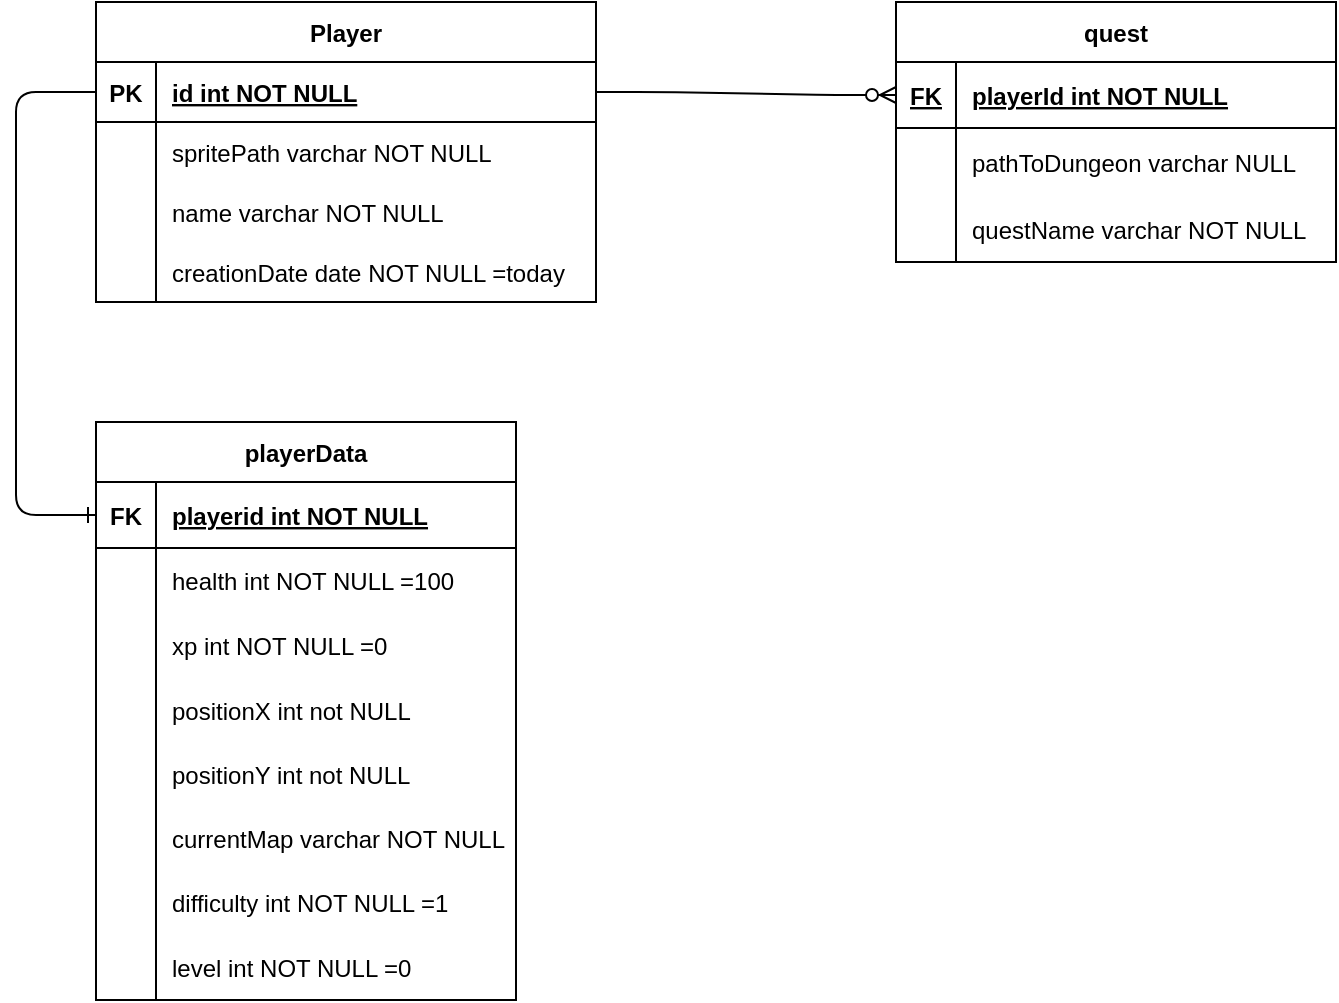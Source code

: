 <mxfile version="16.1.2" type="device" pages="2"><diagram id="R2lEEEUBdFMjLlhIrx00" name="Diagramme de classe"><mxGraphModel dx="1422" dy="865" grid="1" gridSize="10" guides="1" tooltips="1" connect="1" arrows="1" fold="1" page="1" pageScale="1" pageWidth="850" pageHeight="1100" math="0" shadow="0" extFonts="Permanent Marker^https://fonts.googleapis.com/css?family=Permanent+Marker"><root><mxCell id="0"/><mxCell id="1" parent="0"/><mxCell id="C-vyLk0tnHw3VtMMgP7b-23" value="Player" style="shape=table;startSize=30;container=1;collapsible=1;childLayout=tableLayout;fixedRows=1;rowLines=0;fontStyle=1;align=center;resizeLast=1;" parent="1" vertex="1"><mxGeometry x="120" y="130" width="250" height="150" as="geometry"/></mxCell><mxCell id="C-vyLk0tnHw3VtMMgP7b-24" value="" style="shape=partialRectangle;collapsible=0;dropTarget=0;pointerEvents=0;fillColor=none;points=[[0,0.5],[1,0.5]];portConstraint=eastwest;top=0;left=0;right=0;bottom=1;" parent="C-vyLk0tnHw3VtMMgP7b-23" vertex="1"><mxGeometry y="30" width="250" height="30" as="geometry"/></mxCell><mxCell id="C-vyLk0tnHw3VtMMgP7b-25" value="PK" style="shape=partialRectangle;overflow=hidden;connectable=0;fillColor=none;top=0;left=0;bottom=0;right=0;fontStyle=1;" parent="C-vyLk0tnHw3VtMMgP7b-24" vertex="1"><mxGeometry width="30" height="30" as="geometry"><mxRectangle width="30" height="30" as="alternateBounds"/></mxGeometry></mxCell><mxCell id="C-vyLk0tnHw3VtMMgP7b-26" value="id int NOT NULL " style="shape=partialRectangle;overflow=hidden;connectable=0;fillColor=none;top=0;left=0;bottom=0;right=0;align=left;spacingLeft=6;fontStyle=5;" parent="C-vyLk0tnHw3VtMMgP7b-24" vertex="1"><mxGeometry x="30" width="220" height="30" as="geometry"><mxRectangle width="220" height="30" as="alternateBounds"/></mxGeometry></mxCell><mxCell id="C-vyLk0tnHw3VtMMgP7b-27" value="" style="shape=partialRectangle;collapsible=0;dropTarget=0;pointerEvents=0;fillColor=none;points=[[0,0.5],[1,0.5]];portConstraint=eastwest;top=0;left=0;right=0;bottom=0;" parent="C-vyLk0tnHw3VtMMgP7b-23" vertex="1"><mxGeometry y="60" width="250" height="30" as="geometry"/></mxCell><mxCell id="C-vyLk0tnHw3VtMMgP7b-28" value="" style="shape=partialRectangle;overflow=hidden;connectable=0;fillColor=none;top=0;left=0;bottom=0;right=0;" parent="C-vyLk0tnHw3VtMMgP7b-27" vertex="1"><mxGeometry width="30" height="30" as="geometry"><mxRectangle width="30" height="30" as="alternateBounds"/></mxGeometry></mxCell><mxCell id="C-vyLk0tnHw3VtMMgP7b-29" value="spritePath varchar NOT NULL" style="shape=partialRectangle;overflow=hidden;connectable=0;fillColor=none;top=0;left=0;bottom=0;right=0;align=left;spacingLeft=6;" parent="C-vyLk0tnHw3VtMMgP7b-27" vertex="1"><mxGeometry x="30" width="220" height="30" as="geometry"><mxRectangle width="220" height="30" as="alternateBounds"/></mxGeometry></mxCell><mxCell id="imDfjd-469PvJwCrRxIb-1" value="" style="shape=partialRectangle;collapsible=0;dropTarget=0;pointerEvents=0;fillColor=none;points=[[0,0.5],[1,0.5]];portConstraint=eastwest;top=0;left=0;right=0;bottom=0;" parent="C-vyLk0tnHw3VtMMgP7b-23" vertex="1"><mxGeometry y="90" width="250" height="30" as="geometry"/></mxCell><mxCell id="imDfjd-469PvJwCrRxIb-2" value="" style="shape=partialRectangle;overflow=hidden;connectable=0;fillColor=none;top=0;left=0;bottom=0;right=0;" parent="imDfjd-469PvJwCrRxIb-1" vertex="1"><mxGeometry width="30" height="30" as="geometry"><mxRectangle width="30" height="30" as="alternateBounds"/></mxGeometry></mxCell><mxCell id="imDfjd-469PvJwCrRxIb-3" value="name varchar NOT NULL" style="shape=partialRectangle;overflow=hidden;connectable=0;fillColor=none;top=0;left=0;bottom=0;right=0;align=left;spacingLeft=6;" parent="imDfjd-469PvJwCrRxIb-1" vertex="1"><mxGeometry x="30" width="220" height="30" as="geometry"><mxRectangle width="220" height="30" as="alternateBounds"/></mxGeometry></mxCell><mxCell id="imDfjd-469PvJwCrRxIb-4" value="" style="shape=partialRectangle;collapsible=0;dropTarget=0;pointerEvents=0;fillColor=none;points=[[0,0.5],[1,0.5]];portConstraint=eastwest;top=0;left=0;right=0;bottom=0;" parent="C-vyLk0tnHw3VtMMgP7b-23" vertex="1"><mxGeometry y="120" width="250" height="30" as="geometry"/></mxCell><mxCell id="imDfjd-469PvJwCrRxIb-5" value="" style="shape=partialRectangle;overflow=hidden;connectable=0;fillColor=none;top=0;left=0;bottom=0;right=0;" parent="imDfjd-469PvJwCrRxIb-4" vertex="1"><mxGeometry width="30" height="30" as="geometry"><mxRectangle width="30" height="30" as="alternateBounds"/></mxGeometry></mxCell><mxCell id="imDfjd-469PvJwCrRxIb-6" value="creationDate date NOT NULL =today" style="shape=partialRectangle;overflow=hidden;connectable=0;fillColor=none;top=0;left=0;bottom=0;right=0;align=left;spacingLeft=6;" parent="imDfjd-469PvJwCrRxIb-4" vertex="1"><mxGeometry x="30" width="220" height="30" as="geometry"><mxRectangle width="220" height="30" as="alternateBounds"/></mxGeometry></mxCell><mxCell id="imDfjd-469PvJwCrRxIb-8" value="quest" style="shape=table;startSize=30;container=1;collapsible=1;childLayout=tableLayout;fixedRows=0;rowLines=0;fontStyle=1;align=center;resizeLast=1;rounded=0;sketch=0;" parent="1" vertex="1"><mxGeometry x="520" y="130" width="220" height="130" as="geometry"/></mxCell><mxCell id="imDfjd-469PvJwCrRxIb-12" value="" style="shape=partialRectangle;collapsible=0;dropTarget=0;pointerEvents=0;fillColor=none;top=0;left=0;bottom=0;right=0;points=[[0,0.5],[1,0.5]];portConstraint=eastwest;rounded=0;sketch=0;" parent="imDfjd-469PvJwCrRxIb-8" vertex="1"><mxGeometry y="30" width="220" height="33" as="geometry"/></mxCell><mxCell id="imDfjd-469PvJwCrRxIb-13" value="FK" style="shape=partialRectangle;connectable=0;fillColor=none;top=0;left=0;bottom=1;right=0;editable=1;overflow=hidden;rounded=0;sketch=0;fontStyle=5" parent="imDfjd-469PvJwCrRxIb-12" vertex="1"><mxGeometry width="30" height="33" as="geometry"><mxRectangle width="30" height="33" as="alternateBounds"/></mxGeometry></mxCell><mxCell id="imDfjd-469PvJwCrRxIb-14" value="playerId int NOT NULL" style="shape=partialRectangle;connectable=0;fillColor=none;top=0;left=0;bottom=1;right=0;align=left;spacingLeft=6;overflow=hidden;rounded=0;sketch=0;strokeColor=default;fontStyle=5" parent="imDfjd-469PvJwCrRxIb-12" vertex="1"><mxGeometry x="30" width="190" height="33" as="geometry"><mxRectangle width="190" height="33" as="alternateBounds"/></mxGeometry></mxCell><mxCell id="imDfjd-469PvJwCrRxIb-15" value="" style="shape=partialRectangle;collapsible=0;dropTarget=0;pointerEvents=0;fillColor=none;top=0;left=0;bottom=0;right=0;points=[[0,0.5],[1,0.5]];portConstraint=eastwest;rounded=0;sketch=0;" parent="imDfjd-469PvJwCrRxIb-8" vertex="1"><mxGeometry y="63" width="220" height="34" as="geometry"/></mxCell><mxCell id="imDfjd-469PvJwCrRxIb-16" value="" style="shape=partialRectangle;connectable=0;fillColor=none;top=0;left=0;bottom=0;right=0;editable=1;overflow=hidden;rounded=0;sketch=0;" parent="imDfjd-469PvJwCrRxIb-15" vertex="1"><mxGeometry width="30" height="34" as="geometry"><mxRectangle width="30" height="34" as="alternateBounds"/></mxGeometry></mxCell><mxCell id="imDfjd-469PvJwCrRxIb-17" value="pathToDungeon varchar NULL" style="shape=partialRectangle;connectable=0;fillColor=none;top=0;left=0;bottom=0;right=0;align=left;spacingLeft=6;overflow=hidden;rounded=0;sketch=0;" parent="imDfjd-469PvJwCrRxIb-15" vertex="1"><mxGeometry x="30" width="190" height="34" as="geometry"><mxRectangle width="190" height="34" as="alternateBounds"/></mxGeometry></mxCell><mxCell id="imDfjd-469PvJwCrRxIb-18" value="" style="shape=partialRectangle;collapsible=0;dropTarget=0;pointerEvents=0;fillColor=none;top=0;left=0;bottom=0;right=0;points=[[0,0.5],[1,0.5]];portConstraint=eastwest;rounded=0;sketch=0;" parent="imDfjd-469PvJwCrRxIb-8" vertex="1"><mxGeometry y="97" width="220" height="33" as="geometry"/></mxCell><mxCell id="imDfjd-469PvJwCrRxIb-19" value="" style="shape=partialRectangle;connectable=0;fillColor=none;top=0;left=0;bottom=0;right=0;editable=1;overflow=hidden;rounded=0;sketch=0;" parent="imDfjd-469PvJwCrRxIb-18" vertex="1"><mxGeometry width="30" height="33" as="geometry"><mxRectangle width="30" height="33" as="alternateBounds"/></mxGeometry></mxCell><mxCell id="imDfjd-469PvJwCrRxIb-20" value="questName varchar NOT NULL" style="shape=partialRectangle;connectable=0;fillColor=none;top=0;left=0;bottom=0;right=0;align=left;spacingLeft=6;overflow=hidden;rounded=0;sketch=0;" parent="imDfjd-469PvJwCrRxIb-18" vertex="1"><mxGeometry x="30" width="190" height="33" as="geometry"><mxRectangle width="190" height="33" as="alternateBounds"/></mxGeometry></mxCell><mxCell id="imDfjd-469PvJwCrRxIb-21" value="playerData" style="shape=table;startSize=30;container=1;collapsible=1;childLayout=tableLayout;fixedRows=0;rowLines=0;fontStyle=1;align=center;resizeLast=1;rounded=0;sketch=0;strokeColor=default;" parent="1" vertex="1"><mxGeometry x="120" y="340" width="210" height="289" as="geometry"><mxRectangle x="120" y="340" width="60" height="30" as="alternateBounds"/></mxGeometry></mxCell><mxCell id="imDfjd-469PvJwCrRxIb-22" value="" style="shape=partialRectangle;collapsible=0;dropTarget=0;pointerEvents=0;fillColor=none;top=0;left=0;bottom=1;right=0;points=[[0,0.5],[1,0.5]];portConstraint=eastwest;rounded=0;sketch=0;strokeColor=default;" parent="imDfjd-469PvJwCrRxIb-21" vertex="1"><mxGeometry y="30" width="210" height="33" as="geometry"/></mxCell><mxCell id="imDfjd-469PvJwCrRxIb-23" value="FK" style="shape=partialRectangle;connectable=0;fillColor=none;top=0;left=0;bottom=0;right=0;fontStyle=1;overflow=hidden;rounded=0;sketch=0;strokeColor=default;" parent="imDfjd-469PvJwCrRxIb-22" vertex="1"><mxGeometry width="30" height="33" as="geometry"><mxRectangle width="30" height="33" as="alternateBounds"/></mxGeometry></mxCell><mxCell id="imDfjd-469PvJwCrRxIb-24" value="playerid int NOT NULL" style="shape=partialRectangle;connectable=0;fillColor=none;top=0;left=0;bottom=0;right=0;align=left;spacingLeft=6;fontStyle=5;overflow=hidden;rounded=0;sketch=0;strokeColor=default;" parent="imDfjd-469PvJwCrRxIb-22" vertex="1"><mxGeometry x="30" width="180" height="33" as="geometry"><mxRectangle width="180" height="33" as="alternateBounds"/></mxGeometry></mxCell><mxCell id="imDfjd-469PvJwCrRxIb-25" value="" style="shape=partialRectangle;collapsible=0;dropTarget=0;pointerEvents=0;fillColor=none;top=0;left=0;bottom=0;right=0;points=[[0,0.5],[1,0.5]];portConstraint=eastwest;rounded=0;sketch=0;strokeColor=default;" parent="imDfjd-469PvJwCrRxIb-21" vertex="1"><mxGeometry y="63" width="210" height="32" as="geometry"/></mxCell><mxCell id="imDfjd-469PvJwCrRxIb-26" value="" style="shape=partialRectangle;connectable=0;fillColor=none;top=0;left=0;bottom=0;right=0;editable=1;overflow=hidden;rounded=0;sketch=0;strokeColor=default;" parent="imDfjd-469PvJwCrRxIb-25" vertex="1"><mxGeometry width="30" height="32" as="geometry"><mxRectangle width="30" height="32" as="alternateBounds"/></mxGeometry></mxCell><mxCell id="imDfjd-469PvJwCrRxIb-27" value="health int NOT NULL =100" style="shape=partialRectangle;connectable=0;fillColor=none;top=0;left=0;bottom=0;right=0;align=left;spacingLeft=6;overflow=hidden;rounded=0;sketch=0;strokeColor=default;" parent="imDfjd-469PvJwCrRxIb-25" vertex="1"><mxGeometry x="30" width="180" height="32" as="geometry"><mxRectangle width="180" height="32" as="alternateBounds"/></mxGeometry></mxCell><mxCell id="imDfjd-469PvJwCrRxIb-28" value="" style="shape=partialRectangle;collapsible=0;dropTarget=0;pointerEvents=0;fillColor=none;top=0;left=0;bottom=0;right=0;points=[[0,0.5],[1,0.5]];portConstraint=eastwest;rounded=0;sketch=0;strokeColor=default;" parent="imDfjd-469PvJwCrRxIb-21" vertex="1"><mxGeometry y="95" width="210" height="33" as="geometry"/></mxCell><mxCell id="imDfjd-469PvJwCrRxIb-29" value="" style="shape=partialRectangle;connectable=0;fillColor=none;top=0;left=0;bottom=0;right=0;editable=1;overflow=hidden;rounded=0;sketch=0;strokeColor=default;" parent="imDfjd-469PvJwCrRxIb-28" vertex="1"><mxGeometry width="30" height="33" as="geometry"><mxRectangle width="30" height="33" as="alternateBounds"/></mxGeometry></mxCell><mxCell id="imDfjd-469PvJwCrRxIb-30" value="xp int NOT NULL =0" style="shape=partialRectangle;connectable=0;fillColor=none;top=0;left=0;bottom=0;right=0;align=left;spacingLeft=6;overflow=hidden;rounded=0;sketch=0;strokeColor=default;" parent="imDfjd-469PvJwCrRxIb-28" vertex="1"><mxGeometry x="30" width="180" height="33" as="geometry"><mxRectangle width="180" height="33" as="alternateBounds"/></mxGeometry></mxCell><mxCell id="imDfjd-469PvJwCrRxIb-31" value="" style="shape=partialRectangle;collapsible=0;dropTarget=0;pointerEvents=0;fillColor=none;top=0;left=0;bottom=0;right=0;points=[[0,0.5],[1,0.5]];portConstraint=eastwest;rounded=0;sketch=0;strokeColor=default;" parent="imDfjd-469PvJwCrRxIb-21" vertex="1"><mxGeometry y="128" width="210" height="32" as="geometry"/></mxCell><mxCell id="imDfjd-469PvJwCrRxIb-32" value="" style="shape=partialRectangle;connectable=0;fillColor=none;top=0;left=0;bottom=0;right=0;editable=1;overflow=hidden;rounded=0;sketch=0;strokeColor=default;" parent="imDfjd-469PvJwCrRxIb-31" vertex="1"><mxGeometry width="30" height="32" as="geometry"><mxRectangle width="30" height="32" as="alternateBounds"/></mxGeometry></mxCell><mxCell id="imDfjd-469PvJwCrRxIb-33" value="positionX int not NULL" style="shape=partialRectangle;connectable=0;fillColor=none;top=0;left=0;bottom=0;right=0;align=left;spacingLeft=6;overflow=hidden;rounded=0;sketch=0;strokeColor=default;" parent="imDfjd-469PvJwCrRxIb-31" vertex="1"><mxGeometry x="30" width="180" height="32" as="geometry"><mxRectangle width="180" height="32" as="alternateBounds"/></mxGeometry></mxCell><mxCell id="imDfjd-469PvJwCrRxIb-34" value="" style="shape=partialRectangle;collapsible=0;dropTarget=0;pointerEvents=0;fillColor=none;top=0;left=0;bottom=0;right=0;points=[[0,0.5],[1,0.5]];portConstraint=eastwest;rounded=0;sketch=0;strokeColor=default;" parent="imDfjd-469PvJwCrRxIb-21" vertex="1"><mxGeometry y="160" width="210" height="32" as="geometry"/></mxCell><mxCell id="imDfjd-469PvJwCrRxIb-35" value="" style="shape=partialRectangle;connectable=0;fillColor=none;top=0;left=0;bottom=0;right=0;editable=1;overflow=hidden;rounded=0;sketch=0;strokeColor=default;" parent="imDfjd-469PvJwCrRxIb-34" vertex="1"><mxGeometry width="30" height="32" as="geometry"><mxRectangle width="30" height="32" as="alternateBounds"/></mxGeometry></mxCell><mxCell id="imDfjd-469PvJwCrRxIb-36" value="positionY int not NULL" style="shape=partialRectangle;connectable=0;fillColor=none;top=0;left=0;bottom=0;right=0;align=left;spacingLeft=6;overflow=hidden;rounded=0;sketch=0;strokeColor=default;" parent="imDfjd-469PvJwCrRxIb-34" vertex="1"><mxGeometry x="30" width="180" height="32" as="geometry"><mxRectangle width="180" height="32" as="alternateBounds"/></mxGeometry></mxCell><mxCell id="imDfjd-469PvJwCrRxIb-37" value="" style="shape=partialRectangle;collapsible=0;dropTarget=0;pointerEvents=0;fillColor=none;top=0;left=0;bottom=0;right=0;points=[[0,0.5],[1,0.5]];portConstraint=eastwest;rounded=0;sketch=0;strokeColor=default;" parent="imDfjd-469PvJwCrRxIb-21" vertex="1"><mxGeometry y="192" width="210" height="32" as="geometry"/></mxCell><mxCell id="imDfjd-469PvJwCrRxIb-38" value="" style="shape=partialRectangle;connectable=0;fillColor=none;top=0;left=0;bottom=0;right=0;editable=1;overflow=hidden;rounded=0;sketch=0;strokeColor=default;" parent="imDfjd-469PvJwCrRxIb-37" vertex="1"><mxGeometry width="30" height="32" as="geometry"><mxRectangle width="30" height="32" as="alternateBounds"/></mxGeometry></mxCell><mxCell id="imDfjd-469PvJwCrRxIb-39" value="currentMap varchar NOT NULL" style="shape=partialRectangle;connectable=0;fillColor=none;top=0;left=0;bottom=0;right=0;align=left;spacingLeft=6;overflow=hidden;rounded=0;sketch=0;strokeColor=default;" parent="imDfjd-469PvJwCrRxIb-37" vertex="1"><mxGeometry x="30" width="180" height="32" as="geometry"><mxRectangle width="180" height="32" as="alternateBounds"/></mxGeometry></mxCell><mxCell id="imDfjd-469PvJwCrRxIb-40" value="" style="shape=partialRectangle;collapsible=0;dropTarget=0;pointerEvents=0;fillColor=none;top=0;left=0;bottom=0;right=0;points=[[0,0.5],[1,0.5]];portConstraint=eastwest;rounded=0;sketch=0;strokeColor=default;" parent="imDfjd-469PvJwCrRxIb-21" vertex="1"><mxGeometry y="224" width="210" height="32" as="geometry"/></mxCell><mxCell id="imDfjd-469PvJwCrRxIb-41" value="" style="shape=partialRectangle;connectable=0;fillColor=none;top=0;left=0;bottom=0;right=0;editable=1;overflow=hidden;rounded=0;sketch=0;strokeColor=default;" parent="imDfjd-469PvJwCrRxIb-40" vertex="1"><mxGeometry width="30" height="32" as="geometry"><mxRectangle width="30" height="32" as="alternateBounds"/></mxGeometry></mxCell><mxCell id="imDfjd-469PvJwCrRxIb-42" value="difficulty int NOT NULL =1" style="shape=partialRectangle;connectable=0;fillColor=none;top=0;left=0;bottom=0;right=0;align=left;spacingLeft=6;overflow=hidden;rounded=0;sketch=0;strokeColor=default;" parent="imDfjd-469PvJwCrRxIb-40" vertex="1"><mxGeometry x="30" width="180" height="32" as="geometry"><mxRectangle width="180" height="32" as="alternateBounds"/></mxGeometry></mxCell><mxCell id="imDfjd-469PvJwCrRxIb-43" value="" style="shape=partialRectangle;collapsible=0;dropTarget=0;pointerEvents=0;fillColor=none;top=0;left=0;bottom=0;right=0;points=[[0,0.5],[1,0.5]];portConstraint=eastwest;rounded=0;sketch=0;strokeColor=default;" parent="imDfjd-469PvJwCrRxIb-21" vertex="1"><mxGeometry y="256" width="210" height="33" as="geometry"/></mxCell><mxCell id="imDfjd-469PvJwCrRxIb-44" value="" style="shape=partialRectangle;connectable=0;fillColor=none;top=0;left=0;bottom=0;right=0;editable=1;overflow=hidden;rounded=0;sketch=0;strokeColor=default;" parent="imDfjd-469PvJwCrRxIb-43" vertex="1"><mxGeometry width="30" height="33" as="geometry"><mxRectangle width="30" height="33" as="alternateBounds"/></mxGeometry></mxCell><mxCell id="imDfjd-469PvJwCrRxIb-45" value="level int NOT NULL =0" style="shape=partialRectangle;connectable=0;fillColor=none;top=0;left=0;bottom=0;right=0;align=left;spacingLeft=6;overflow=hidden;rounded=0;sketch=0;strokeColor=default;" parent="imDfjd-469PvJwCrRxIb-43" vertex="1"><mxGeometry x="30" width="180" height="33" as="geometry"><mxRectangle width="180" height="33" as="alternateBounds"/></mxGeometry></mxCell><mxCell id="imDfjd-469PvJwCrRxIb-46" value="" style="edgeStyle=entityRelationEdgeStyle;fontSize=12;html=1;endArrow=ERzeroToMany;endFill=1;rounded=1;sketch=0;curved=0;exitX=1;exitY=0.5;exitDx=0;exitDy=0;entryX=0;entryY=0.5;entryDx=0;entryDy=0;" parent="1" source="C-vyLk0tnHw3VtMMgP7b-24" target="imDfjd-469PvJwCrRxIb-12" edge="1"><mxGeometry width="100" height="100" relative="1" as="geometry"><mxPoint x="350" y="360" as="sourcePoint"/><mxPoint x="450" y="260" as="targetPoint"/></mxGeometry></mxCell><mxCell id="imDfjd-469PvJwCrRxIb-47" value="" style="edgeStyle=elbowEdgeStyle;fontSize=12;html=1;endArrow=ERone;endFill=1;rounded=1;sketch=0;exitX=0;exitY=0.5;exitDx=0;exitDy=0;entryX=0;entryY=0.5;entryDx=0;entryDy=0;" parent="1" source="C-vyLk0tnHw3VtMMgP7b-24" target="imDfjd-469PvJwCrRxIb-22" edge="1"><mxGeometry width="100" height="100" relative="1" as="geometry"><mxPoint x="20" y="190" as="sourcePoint"/><mxPoint x="50" y="430" as="targetPoint"/><Array as="points"><mxPoint x="80" y="280"/></Array></mxGeometry></mxCell></root></mxGraphModel></diagram><diagram id="se9yNC9cSXMqP7fD_U1p" name="Modèle de donné"><mxGraphModel dx="3188" dy="2231" grid="1" gridSize="10" guides="1" tooltips="1" connect="1" arrows="1" fold="1" page="1" pageScale="1" pageWidth="1000" pageHeight="900" background="#283618" math="0" shadow="0"><root><mxCell id="Fud7bZInkYcPuzDBm-GQ-0"/><mxCell id="Fud7bZInkYcPuzDBm-GQ-1" parent="Fud7bZInkYcPuzDBm-GQ-0"/><mxCell id="TZY7HfVE2jehV7WNBSN1-2" value="playerdata" style="swimlane;fontStyle=0;childLayout=stackLayout;horizontal=1;startSize=26;horizontalStack=0;resizeParent=1;resizeParentMax=0;resizeLast=0;collapsible=1;marginBottom=0;align=center;fontSize=14;rounded=1;sketch=1;fillColor=#BC6C25;strokeColor=#DDA15E;fontColor=#FEFAE0;" parent="Fud7bZInkYcPuzDBm-GQ-1" vertex="1"><mxGeometry x="80" y="-80" width="160" height="266" as="geometry"/></mxCell><mxCell id="TZY7HfVE2jehV7WNBSN1-11" value="max health" style="text;strokeColor=none;fillColor=none;spacingLeft=4;spacingRight=4;overflow=hidden;rotatable=0;points=[[0,0.5],[1,0.5]];portConstraint=eastwest;fontSize=12;rounded=1;sketch=1;fontColor=#FEFAE0;" parent="TZY7HfVE2jehV7WNBSN1-2" vertex="1"><mxGeometry y="26" width="160" height="30" as="geometry"/></mxCell><mxCell id="TZY7HfVE2jehV7WNBSN1-4" value="health" style="text;strokeColor=none;fillColor=none;spacingLeft=4;spacingRight=4;overflow=hidden;rotatable=0;points=[[0,0.5],[1,0.5]];portConstraint=eastwest;fontSize=12;rounded=1;sketch=1;fontColor=#FEFAE0;" parent="TZY7HfVE2jehV7WNBSN1-2" vertex="1"><mxGeometry y="56" width="160" height="30" as="geometry"/></mxCell><mxCell id="TZY7HfVE2jehV7WNBSN1-5" value="xp" style="text;strokeColor=none;fillColor=none;spacingLeft=4;spacingRight=4;overflow=hidden;rotatable=0;points=[[0,0.5],[1,0.5]];portConstraint=eastwest;fontSize=12;rounded=1;sketch=1;fontColor=#FEFAE0;" parent="TZY7HfVE2jehV7WNBSN1-2" vertex="1"><mxGeometry y="86" width="160" height="30" as="geometry"/></mxCell><mxCell id="TZY7HfVE2jehV7WNBSN1-6" value="level" style="text;strokeColor=none;fillColor=none;spacingLeft=4;spacingRight=4;overflow=hidden;rotatable=0;points=[[0,0.5],[1,0.5]];portConstraint=eastwest;fontSize=12;rounded=1;sketch=1;fontColor=#FEFAE0;" parent="TZY7HfVE2jehV7WNBSN1-2" vertex="1"><mxGeometry y="116" width="160" height="30" as="geometry"/></mxCell><mxCell id="TZY7HfVE2jehV7WNBSN1-7" value="position X" style="text;strokeColor=none;fillColor=none;spacingLeft=4;spacingRight=4;overflow=hidden;rotatable=0;points=[[0,0.5],[1,0.5]];portConstraint=eastwest;fontSize=12;rounded=1;sketch=1;fontColor=#FEFAE0;" parent="TZY7HfVE2jehV7WNBSN1-2" vertex="1"><mxGeometry y="146" width="160" height="30" as="geometry"/></mxCell><mxCell id="TZY7HfVE2jehV7WNBSN1-8" value="position Y" style="text;strokeColor=none;fillColor=none;spacingLeft=4;spacingRight=4;overflow=hidden;rotatable=0;points=[[0,0.5],[1,0.5]];portConstraint=eastwest;fontSize=12;rounded=1;sketch=1;fontColor=#FEFAE0;" parent="TZY7HfVE2jehV7WNBSN1-2" vertex="1"><mxGeometry y="176" width="160" height="30" as="geometry"/></mxCell><mxCell id="Tywncn9nGvIJcW4fHgIm-27" value="playerid" style="text;strokeColor=none;fillColor=none;spacingLeft=4;spacingRight=4;overflow=hidden;rotatable=0;points=[[0,0.5],[1,0.5]];portConstraint=eastwest;fontSize=12;rounded=1;sketch=1;fontColor=#FEFAE0;" parent="TZY7HfVE2jehV7WNBSN1-2" vertex="1"><mxGeometry y="206" width="160" height="30" as="geometry"/></mxCell><mxCell id="Tywncn9nGvIJcW4fHgIm-28" value="currentMap" style="text;strokeColor=none;fillColor=none;spacingLeft=4;spacingRight=4;overflow=hidden;rotatable=0;points=[[0,0.5],[1,0.5]];portConstraint=eastwest;fontSize=12;rounded=1;sketch=1;fontColor=#FEFAE0;" parent="TZY7HfVE2jehV7WNBSN1-2" vertex="1"><mxGeometry y="236" width="160" height="30" as="geometry"/></mxCell><mxCell id="TZY7HfVE2jehV7WNBSN1-40" value="monstre" style="swimlane;fontStyle=0;childLayout=stackLayout;horizontal=1;startSize=26;horizontalStack=0;resizeParent=1;resizeParentMax=0;resizeLast=0;collapsible=1;marginBottom=0;align=center;fontSize=14;rounded=1;sketch=1;fillColor=#BC6C25;strokeColor=#DDA15E;fontColor=#FEFAE0;" parent="Fud7bZInkYcPuzDBm-GQ-1" vertex="1"><mxGeometry x="440" y="540" width="160" height="266" as="geometry"/></mxCell><mxCell id="YSHbsMSTs-KnOsXkFXsK-0" value="ID" style="text;strokeColor=none;fillColor=none;spacingLeft=4;spacingRight=4;overflow=hidden;rotatable=0;points=[[0,0.5],[1,0.5]];portConstraint=eastwest;fontSize=12;rounded=1;sketch=1;fontColor=#FEFAE0;" vertex="1" parent="TZY7HfVE2jehV7WNBSN1-40"><mxGeometry y="26" width="160" height="30" as="geometry"/></mxCell><mxCell id="TZY7HfVE2jehV7WNBSN1-46" value="donjonsID" style="text;strokeColor=none;fillColor=none;spacingLeft=4;spacingRight=4;overflow=hidden;rotatable=0;points=[[0,0.5],[1,0.5]];portConstraint=eastwest;fontSize=12;rounded=1;sketch=1;fontColor=#FEFAE0;" parent="TZY7HfVE2jehV7WNBSN1-40" vertex="1"><mxGeometry y="56" width="160" height="30" as="geometry"/></mxCell><mxCell id="TZY7HfVE2jehV7WNBSN1-51" value="max health" style="text;strokeColor=none;fillColor=none;spacingLeft=4;spacingRight=4;overflow=hidden;rotatable=0;points=[[0,0.5],[1,0.5]];portConstraint=eastwest;fontSize=12;rounded=1;sketch=1;fontColor=#FEFAE0;" parent="TZY7HfVE2jehV7WNBSN1-40" vertex="1"><mxGeometry y="86" width="160" height="30" as="geometry"/></mxCell><mxCell id="TZY7HfVE2jehV7WNBSN1-42" value="xp" style="text;strokeColor=none;fillColor=none;spacingLeft=4;spacingRight=4;overflow=hidden;rotatable=0;points=[[0,0.5],[1,0.5]];portConstraint=eastwest;fontSize=12;rounded=1;sketch=1;fontColor=#FEFAE0;" parent="TZY7HfVE2jehV7WNBSN1-40" vertex="1"><mxGeometry y="116" width="160" height="30" as="geometry"/></mxCell><mxCell id="TZY7HfVE2jehV7WNBSN1-48" value="speed max" style="text;strokeColor=none;fillColor=none;spacingLeft=4;spacingRight=4;overflow=hidden;rotatable=0;points=[[0,0.5],[1,0.5]];portConstraint=eastwest;fontSize=12;rounded=1;sketch=1;fontColor=#FEFAE0;" parent="TZY7HfVE2jehV7WNBSN1-40" vertex="1"><mxGeometry y="146" width="160" height="30" as="geometry"/></mxCell><mxCell id="TZY7HfVE2jehV7WNBSN1-49" value="speed min" style="text;strokeColor=none;fillColor=none;spacingLeft=4;spacingRight=4;overflow=hidden;rotatable=0;points=[[0,0.5],[1,0.5]];portConstraint=eastwest;fontSize=12;rounded=1;sketch=1;fontColor=#FEFAE0;" parent="TZY7HfVE2jehV7WNBSN1-40" vertex="1"><mxGeometry y="176" width="160" height="30" as="geometry"/></mxCell><mxCell id="Tywncn9nGvIJcW4fHgIm-53" value="sprite path" style="text;strokeColor=none;fillColor=none;spacingLeft=4;spacingRight=4;overflow=hidden;rotatable=0;points=[[0,0.5],[1,0.5]];portConstraint=eastwest;fontSize=12;rounded=1;sketch=1;fontColor=#FEFAE0;" parent="TZY7HfVE2jehV7WNBSN1-40" vertex="1"><mxGeometry y="206" width="160" height="30" as="geometry"/></mxCell><mxCell id="TZY7HfVE2jehV7WNBSN1-52" value="damage" style="text;strokeColor=none;fillColor=none;spacingLeft=4;spacingRight=4;overflow=hidden;rotatable=0;points=[[0,0.5],[1,0.5]];portConstraint=eastwest;fontSize=12;rounded=1;sketch=1;fontColor=#FEFAE0;" parent="TZY7HfVE2jehV7WNBSN1-40" vertex="1"><mxGeometry y="236" width="160" height="30" as="geometry"/></mxCell><mxCell id="TZY7HfVE2jehV7WNBSN1-67" value="portails" style="swimlane;fontStyle=0;childLayout=stackLayout;horizontal=1;startSize=26;horizontalStack=0;resizeParent=1;resizeParentMax=0;resizeLast=0;collapsible=1;marginBottom=0;align=center;fontSize=14;rounded=1;sketch=1;fillColor=#BC6C25;strokeColor=#DDA15E;fontColor=#FEFAE0;" parent="Fud7bZInkYcPuzDBm-GQ-1" vertex="1"><mxGeometry x="80" y="720" width="160" height="146" as="geometry"/></mxCell><mxCell id="TZY7HfVE2jehV7WNBSN1-68" value="monde de depart" style="text;strokeColor=none;fillColor=none;spacingLeft=4;spacingRight=4;overflow=hidden;rotatable=0;points=[[0,0.5],[1,0.5]];portConstraint=eastwest;fontSize=12;rounded=1;sketch=1;fontColor=#FEFAE0;" parent="TZY7HfVE2jehV7WNBSN1-67" vertex="1"><mxGeometry y="26" width="160" height="30" as="geometry"/></mxCell><mxCell id="TZY7HfVE2jehV7WNBSN1-69" value="monde d'arrivé" style="text;strokeColor=none;fillColor=none;spacingLeft=4;spacingRight=4;overflow=hidden;rotatable=0;points=[[0,0.5],[1,0.5]];portConstraint=eastwest;fontSize=12;rounded=1;sketch=1;fontColor=#FEFAE0;" parent="TZY7HfVE2jehV7WNBSN1-67" vertex="1"><mxGeometry y="56" width="160" height="30" as="geometry"/></mxCell><mxCell id="TZY7HfVE2jehV7WNBSN1-70" value="portail de départ" style="text;strokeColor=none;fillColor=none;spacingLeft=4;spacingRight=4;overflow=hidden;rotatable=0;points=[[0,0.5],[1,0.5]];portConstraint=eastwest;fontSize=12;rounded=1;sketch=1;fontColor=#FEFAE0;" parent="TZY7HfVE2jehV7WNBSN1-67" vertex="1"><mxGeometry y="86" width="160" height="30" as="geometry"/></mxCell><mxCell id="TZY7HfVE2jehV7WNBSN1-71" value="point d'arrivé" style="text;strokeColor=none;fillColor=none;spacingLeft=4;spacingRight=4;overflow=hidden;rotatable=0;points=[[0,0.5],[1,0.5]];portConstraint=eastwest;fontSize=12;rounded=1;sketch=1;fontColor=#FEFAE0;" parent="TZY7HfVE2jehV7WNBSN1-67" vertex="1"><mxGeometry y="116" width="160" height="30" as="geometry"/></mxCell><mxCell id="TZY7HfVE2jehV7WNBSN1-81" value="mondes" style="swimlane;fontStyle=0;childLayout=stackLayout;horizontal=1;startSize=26;horizontalStack=0;resizeParent=1;resizeParentMax=0;resizeLast=0;collapsible=1;marginBottom=0;align=center;fontSize=14;rounded=1;sketch=1;fillColor=#BC6C25;strokeColor=#DDA15E;fontColor=#FEFAE0;" parent="Fud7bZInkYcPuzDBm-GQ-1" vertex="1"><mxGeometry x="80" y="520" width="160" height="146" as="geometry"/></mxCell><mxCell id="Tywncn9nGvIJcW4fHgIm-10" value="ID" style="text;strokeColor=none;fillColor=none;spacingLeft=4;spacingRight=4;overflow=hidden;rotatable=0;points=[[0,0.5],[1,0.5]];portConstraint=eastwest;fontSize=12;rounded=1;sketch=1;fontColor=#FEFAE0;" parent="TZY7HfVE2jehV7WNBSN1-81" vertex="1"><mxGeometry y="26" width="160" height="30" as="geometry"/></mxCell><mxCell id="TZY7HfVE2jehV7WNBSN1-82" value="path" style="text;strokeColor=none;fillColor=none;spacingLeft=4;spacingRight=4;overflow=hidden;rotatable=0;points=[[0,0.5],[1,0.5]];portConstraint=eastwest;fontSize=12;rounded=1;sketch=1;fontColor=#FEFAE0;" parent="TZY7HfVE2jehV7WNBSN1-81" vertex="1"><mxGeometry y="56" width="160" height="30" as="geometry"/></mxCell><mxCell id="TZY7HfVE2jehV7WNBSN1-101" value="est-ce un donjon ?" style="text;strokeColor=none;fillColor=none;spacingLeft=4;spacingRight=4;overflow=hidden;rotatable=0;points=[[0,0.5],[1,0.5]];portConstraint=eastwest;fontSize=12;rounded=1;sketch=1;fontColor=#FEFAE0;" parent="TZY7HfVE2jehV7WNBSN1-81" vertex="1"><mxGeometry y="86" width="160" height="30" as="geometry"/></mxCell><mxCell id="Tywncn9nGvIJcW4fHgIm-42" value="spawnName" style="text;strokeColor=none;fillColor=none;spacingLeft=4;spacingRight=4;overflow=hidden;rotatable=0;points=[[0,0.5],[1,0.5]];portConstraint=eastwest;fontSize=12;rounded=1;sketch=1;fontColor=#FEFAE0;" parent="TZY7HfVE2jehV7WNBSN1-81" vertex="1"><mxGeometry y="116" width="160" height="30" as="geometry"/></mxCell><mxCell id="_SyFVA2Ooshqrx1GTa6v-1" value="difficulté" style="swimlane;fontStyle=0;childLayout=stackLayout;horizontal=1;startSize=26;horizontalStack=0;resizeParent=1;resizeParentMax=0;resizeLast=0;collapsible=1;marginBottom=0;align=center;fontSize=14;rounded=1;sketch=1;fillColor=#BC6C25;strokeColor=#DDA15E;fontColor=#FEFAE0;" parent="Fud7bZInkYcPuzDBm-GQ-1" vertex="1"><mxGeometry x="780" y="220" width="160" height="116" as="geometry"/></mxCell><mxCell id="Tywncn9nGvIJcW4fHgIm-2" value="ID" style="text;strokeColor=none;fillColor=none;spacingLeft=4;spacingRight=4;overflow=hidden;rotatable=0;points=[[0,0.5],[1,0.5]];portConstraint=eastwest;fontSize=12;rounded=1;sketch=1;fontColor=#FEFAE0;" parent="_SyFVA2Ooshqrx1GTa6v-1" vertex="1"><mxGeometry y="26" width="160" height="30" as="geometry"/></mxCell><mxCell id="_SyFVA2Ooshqrx1GTa6v-2" value="nom" style="text;strokeColor=none;fillColor=none;spacingLeft=4;spacingRight=4;overflow=hidden;rotatable=0;points=[[0,0.5],[1,0.5]];portConstraint=eastwest;fontSize=12;rounded=1;sketch=1;fontColor=#FEFAE0;" parent="_SyFVA2Ooshqrx1GTa6v-1" vertex="1"><mxGeometry y="56" width="160" height="30" as="geometry"/></mxCell><mxCell id="_SyFVA2Ooshqrx1GTa6v-3" value="coefficient" style="text;strokeColor=none;fillColor=none;spacingLeft=4;spacingRight=4;overflow=hidden;rotatable=0;points=[[0,0.5],[1,0.5]];portConstraint=eastwest;fontSize=12;rounded=1;sketch=1;fontColor=#FEFAE0;" parent="_SyFVA2Ooshqrx1GTa6v-1" vertex="1"><mxGeometry y="86" width="160" height="30" as="geometry"/></mxCell><mxCell id="Tywncn9nGvIJcW4fHgIm-1" value="" style="endArrow=none;html=1;rounded=1;entryX=0;entryY=0.5;entryDx=0;entryDy=0;exitX=1;exitY=0.5;exitDx=0;exitDy=0;sketch=1;curved=1;labelBackgroundColor=#283618;strokeColor=#DDA15E;fontColor=#FEFAE0;" parent="Fud7bZInkYcPuzDBm-GQ-1" source="Tywncn9nGvIJcW4fHgIm-25" target="Tywncn9nGvIJcW4fHgIm-2" edge="1"><mxGeometry width="50" height="50" relative="1" as="geometry"><mxPoint x="430" y="270" as="sourcePoint"/><mxPoint x="530" y="180.394" as="targetPoint"/><Array as="points"/></mxGeometry></mxCell><mxCell id="Tywncn9nGvIJcW4fHgIm-4" value="0-n" style="edgeLabel;html=1;align=center;verticalAlign=middle;resizable=0;points=[];sketch=1;rounded=1;labelBackgroundColor=#283618;fontColor=#FEFAE0;" parent="Tywncn9nGvIJcW4fHgIm-1" vertex="1" connectable="0"><mxGeometry x="0.752" y="-1" relative="1" as="geometry"><mxPoint y="-1" as="offset"/></mxGeometry></mxCell><mxCell id="Tywncn9nGvIJcW4fHgIm-5" value="1-1" style="edgeLabel;html=1;align=center;verticalAlign=middle;resizable=0;points=[];sketch=1;rounded=1;labelBackgroundColor=#283618;fontColor=#FEFAE0;" parent="Tywncn9nGvIJcW4fHgIm-1" vertex="1" connectable="0"><mxGeometry x="-0.846" relative="1" as="geometry"><mxPoint y="-1" as="offset"/></mxGeometry></mxCell><mxCell id="Tywncn9nGvIJcW4fHgIm-6" value="" style="endArrow=none;html=1;rounded=1;exitX=0;exitY=0.5;exitDx=0;exitDy=0;entryX=0;entryY=0.5;entryDx=0;entryDy=0;fillColor=#BC6C25;strokeColor=#DDA15E;sketch=1;curved=1;labelBackgroundColor=#283618;fontColor=#FEFAE0;" parent="Fud7bZInkYcPuzDBm-GQ-1" source="Tywncn9nGvIJcW4fHgIm-10" target="TZY7HfVE2jehV7WNBSN1-68" edge="1"><mxGeometry width="50" height="50" relative="1" as="geometry"><mxPoint x="470" y="570" as="sourcePoint"/><mxPoint x="520" y="520" as="targetPoint"/><Array as="points"><mxPoint x="-10" y="560"/><mxPoint x="-10" y="761"/></Array></mxGeometry></mxCell><mxCell id="Tywncn9nGvIJcW4fHgIm-7" value="1-n" style="edgeLabel;html=1;align=center;verticalAlign=middle;resizable=0;points=[];sketch=1;rounded=1;labelBackgroundColor=#283618;fontColor=#FEFAE0;" parent="Tywncn9nGvIJcW4fHgIm-6" vertex="1" connectable="0"><mxGeometry x="-0.765" y="1" relative="1" as="geometry"><mxPoint x="-45" y="19" as="offset"/></mxGeometry></mxCell><mxCell id="Tywncn9nGvIJcW4fHgIm-8" value="1-n" style="edgeLabel;html=1;align=center;verticalAlign=middle;resizable=0;points=[];sketch=1;rounded=1;labelBackgroundColor=#283618;fontColor=#FEFAE0;" parent="Tywncn9nGvIJcW4fHgIm-6" vertex="1" connectable="0"><mxGeometry x="0.721" relative="1" as="geometry"><mxPoint as="offset"/></mxGeometry></mxCell><mxCell id="Tywncn9nGvIJcW4fHgIm-9" value="" style="endArrow=none;html=1;rounded=1;sketch=1;curved=1;labelBackgroundColor=#283618;strokeColor=#DDA15E;fontColor=#FEFAE0;" parent="Fud7bZInkYcPuzDBm-GQ-1" source="Tywncn9nGvIJcW4fHgIm-10" target="TZY7HfVE2jehV7WNBSN1-46" edge="1"><mxGeometry width="50" height="50" relative="1" as="geometry"><mxPoint x="350" y="500" as="sourcePoint"/><mxPoint x="400" y="450" as="targetPoint"/><Array as="points"><mxPoint x="370" y="561"/><mxPoint x="370" y="611"/></Array></mxGeometry></mxCell><mxCell id="Tywncn9nGvIJcW4fHgIm-11" value="1-1" style="edgeLabel;html=1;align=center;verticalAlign=middle;resizable=0;points=[];sketch=1;rounded=1;labelBackgroundColor=#283618;fontColor=#FEFAE0;" parent="Tywncn9nGvIJcW4fHgIm-9" vertex="1" connectable="0"><mxGeometry x="0.892" y="-2" relative="1" as="geometry"><mxPoint as="offset"/></mxGeometry></mxCell><mxCell id="Tywncn9nGvIJcW4fHgIm-12" value="0-n" style="edgeLabel;html=1;align=center;verticalAlign=middle;resizable=0;points=[];sketch=1;rounded=1;labelBackgroundColor=#283618;fontColor=#FEFAE0;" parent="Tywncn9nGvIJcW4fHgIm-9" vertex="1" connectable="0"><mxGeometry x="-0.873" y="-1" relative="1" as="geometry"><mxPoint as="offset"/></mxGeometry></mxCell><mxCell id="Tywncn9nGvIJcW4fHgIm-13" value="player" style="swimlane;fontStyle=0;childLayout=stackLayout;horizontal=1;startSize=26;horizontalStack=0;resizeParent=1;resizeParentMax=0;resizeLast=0;collapsible=1;marginBottom=0;align=center;fontSize=14;rounded=1;sketch=1;fillColor=#BC6C25;strokeColor=#DDA15E;fontColor=#FEFAE0;" parent="Fud7bZInkYcPuzDBm-GQ-1" vertex="1"><mxGeometry x="410" y="100" width="160" height="176" as="geometry"/></mxCell><mxCell id="Tywncn9nGvIJcW4fHgIm-14" value="ID" style="text;strokeColor=none;fillColor=none;spacingLeft=4;spacingRight=4;overflow=hidden;rotatable=0;points=[[0,0.5],[1,0.5]];portConstraint=eastwest;fontSize=12;rounded=1;sketch=1;fontColor=#FEFAE0;" parent="Tywncn9nGvIJcW4fHgIm-13" vertex="1"><mxGeometry y="26" width="160" height="30" as="geometry"/></mxCell><mxCell id="Tywncn9nGvIJcW4fHgIm-22" value="sprite path" style="text;strokeColor=none;fillColor=none;spacingLeft=4;spacingRight=4;overflow=hidden;rotatable=0;points=[[0,0.5],[1,0.5]];portConstraint=eastwest;fontSize=12;rounded=1;sketch=1;fontColor=#FEFAE0;" parent="Tywncn9nGvIJcW4fHgIm-13" vertex="1"><mxGeometry y="56" width="160" height="30" as="geometry"/></mxCell><mxCell id="Tywncn9nGvIJcW4fHgIm-23" value="creation date" style="text;strokeColor=none;fillColor=none;spacingLeft=4;spacingRight=4;overflow=hidden;rotatable=0;points=[[0,0.5],[1,0.5]];portConstraint=eastwest;fontSize=12;rounded=1;sketch=1;fontColor=#FEFAE0;" parent="Tywncn9nGvIJcW4fHgIm-13" vertex="1"><mxGeometry y="86" width="160" height="30" as="geometry"/></mxCell><mxCell id="Tywncn9nGvIJcW4fHgIm-24" value="name" style="text;strokeColor=none;fillColor=none;spacingLeft=4;spacingRight=4;overflow=hidden;rotatable=0;points=[[0,0.5],[1,0.5]];portConstraint=eastwest;fontSize=12;rounded=1;sketch=1;fontColor=#FEFAE0;" parent="Tywncn9nGvIJcW4fHgIm-13" vertex="1"><mxGeometry y="116" width="160" height="30" as="geometry"/></mxCell><mxCell id="Tywncn9nGvIJcW4fHgIm-25" value="difficulty" style="text;strokeColor=none;fillColor=none;spacingLeft=4;spacingRight=4;overflow=hidden;rotatable=0;points=[[0,0.5],[1,0.5]];portConstraint=eastwest;fontSize=12;rounded=1;sketch=1;fontColor=#FEFAE0;" parent="Tywncn9nGvIJcW4fHgIm-13" vertex="1"><mxGeometry y="146" width="160" height="30" as="geometry"/></mxCell><mxCell id="Tywncn9nGvIJcW4fHgIm-29" value="" style="endArrow=none;html=1;rounded=1;exitX=1;exitY=0.5;exitDx=0;exitDy=0;entryX=0;entryY=0.5;entryDx=0;entryDy=0;sketch=1;curved=1;labelBackgroundColor=#283618;strokeColor=#DDA15E;fontColor=#FEFAE0;" parent="Fud7bZInkYcPuzDBm-GQ-1" source="Tywncn9nGvIJcW4fHgIm-27" target="Tywncn9nGvIJcW4fHgIm-14" edge="1"><mxGeometry width="50" height="50" relative="1" as="geometry"><mxPoint x="270" y="270" as="sourcePoint"/><mxPoint x="320" y="220" as="targetPoint"/><Array as="points"><mxPoint x="310" y="110"/><mxPoint x="360" y="90"/></Array></mxGeometry></mxCell><mxCell id="Tywncn9nGvIJcW4fHgIm-30" value="1-1" style="edgeLabel;html=1;align=center;verticalAlign=middle;resizable=0;points=[];sketch=1;rounded=1;labelBackgroundColor=#283618;fontColor=#FEFAE0;" parent="Tywncn9nGvIJcW4fHgIm-29" vertex="1" connectable="0"><mxGeometry x="0.823" y="-3" relative="1" as="geometry"><mxPoint x="-10" y="-10" as="offset"/></mxGeometry></mxCell><mxCell id="Tywncn9nGvIJcW4fHgIm-31" value="1-1" style="edgeLabel;html=1;align=center;verticalAlign=middle;resizable=0;points=[];sketch=1;rounded=1;labelBackgroundColor=#283618;fontColor=#FEFAE0;" parent="Tywncn9nGvIJcW4fHgIm-29" vertex="1" connectable="0"><mxGeometry x="-0.85" y="-1" relative="1" as="geometry"><mxPoint x="16" y="-6" as="offset"/></mxGeometry></mxCell><mxCell id="Tywncn9nGvIJcW4fHgIm-32" value="dungeonPlayer" style="swimlane;fontStyle=0;childLayout=stackLayout;horizontal=1;startSize=26;horizontalStack=0;resizeParent=1;resizeParentMax=0;resizeLast=0;collapsible=1;marginBottom=0;align=center;fontSize=14;rounded=1;sketch=1;fillColor=#BC6C25;strokeColor=#DDA15E;fontColor=#FEFAE0;" parent="Fud7bZInkYcPuzDBm-GQ-1" vertex="1"><mxGeometry x="400" y="330" width="160" height="116" as="geometry"/></mxCell><mxCell id="Tywncn9nGvIJcW4fHgIm-33" value="ID" style="text;strokeColor=none;fillColor=none;spacingLeft=4;spacingRight=4;overflow=hidden;rotatable=0;points=[[0,0.5],[1,0.5]];portConstraint=eastwest;fontSize=12;rounded=1;sketch=1;fontColor=#FEFAE0;" parent="Tywncn9nGvIJcW4fHgIm-32" vertex="1"><mxGeometry y="26" width="160" height="30" as="geometry"/></mxCell><mxCell id="Tywncn9nGvIJcW4fHgIm-35" value="playerid" style="text;strokeColor=none;fillColor=none;spacingLeft=4;spacingRight=4;overflow=hidden;rotatable=0;points=[[0,0.5],[1,0.5]];portConstraint=eastwest;fontSize=12;rounded=1;sketch=1;fontColor=#FEFAE0;" parent="Tywncn9nGvIJcW4fHgIm-32" vertex="1"><mxGeometry y="56" width="160" height="30" as="geometry"/></mxCell><mxCell id="Tywncn9nGvIJcW4fHgIm-34" value="dungeonid" style="text;strokeColor=none;fillColor=none;spacingLeft=4;spacingRight=4;overflow=hidden;rotatable=0;points=[[0,0.5],[1,0.5]];portConstraint=eastwest;fontSize=12;rounded=1;sketch=1;fontColor=#FEFAE0;" parent="Tywncn9nGvIJcW4fHgIm-32" vertex="1"><mxGeometry y="86" width="160" height="30" as="geometry"/></mxCell><mxCell id="Tywncn9nGvIJcW4fHgIm-36" value="" style="endArrow=none;html=1;rounded=1;entryX=0;entryY=0.5;entryDx=0;entryDy=0;exitX=0;exitY=0.5;exitDx=0;exitDy=0;fillColor=#BC6C25;strokeColor=#DDA15E;sketch=1;curved=1;labelBackgroundColor=#283618;fontColor=#FEFAE0;" parent="Fud7bZInkYcPuzDBm-GQ-1" source="Tywncn9nGvIJcW4fHgIm-10" target="Tywncn9nGvIJcW4fHgIm-34" edge="1"><mxGeometry width="50" height="50" relative="1" as="geometry"><mxPoint x="290" y="510" as="sourcePoint"/><mxPoint x="340" y="460" as="targetPoint"/><Array as="points"><mxPoint x="20" y="561"/><mxPoint x="20" y="431"/></Array></mxGeometry></mxCell><mxCell id="Tywncn9nGvIJcW4fHgIm-37" value="1-1" style="edgeLabel;html=1;align=center;verticalAlign=middle;resizable=0;points=[];sketch=1;rounded=1;labelBackgroundColor=#283618;fontColor=#FEFAE0;" parent="Tywncn9nGvIJcW4fHgIm-36" vertex="1" connectable="0"><mxGeometry x="0.887" y="-2" relative="1" as="geometry"><mxPoint as="offset"/></mxGeometry></mxCell><mxCell id="Tywncn9nGvIJcW4fHgIm-38" value="0-n" style="edgeLabel;html=1;align=center;verticalAlign=middle;resizable=0;points=[];sketch=1;rounded=1;labelBackgroundColor=#283618;fontColor=#FEFAE0;" parent="Tywncn9nGvIJcW4fHgIm-36" vertex="1" connectable="0"><mxGeometry x="-0.943" y="2" relative="1" as="geometry"><mxPoint x="-44" y="-23" as="offset"/></mxGeometry></mxCell><mxCell id="Tywncn9nGvIJcW4fHgIm-39" value="" style="endArrow=none;html=1;rounded=1;entryX=0;entryY=0.5;entryDx=0;entryDy=0;exitX=0;exitY=0.5;exitDx=0;exitDy=0;sketch=1;curved=1;labelBackgroundColor=#283618;strokeColor=#DDA15E;fontColor=#FEFAE0;" parent="Fud7bZInkYcPuzDBm-GQ-1" source="Tywncn9nGvIJcW4fHgIm-14" target="Tywncn9nGvIJcW4fHgIm-35" edge="1"><mxGeometry width="50" height="50" relative="1" as="geometry"><mxPoint x="240" y="390" as="sourcePoint"/><mxPoint x="290" y="340" as="targetPoint"/><Array as="points"><mxPoint x="290" y="141"/><mxPoint x="290" y="401"/></Array></mxGeometry></mxCell><mxCell id="Tywncn9nGvIJcW4fHgIm-40" value="0-n" style="edgeLabel;html=1;align=center;verticalAlign=middle;resizable=0;points=[];sketch=1;rounded=1;labelBackgroundColor=#283618;fontColor=#FEFAE0;" parent="Tywncn9nGvIJcW4fHgIm-39" vertex="1" connectable="0"><mxGeometry x="-0.825" y="1" relative="1" as="geometry"><mxPoint as="offset"/></mxGeometry></mxCell><mxCell id="Tywncn9nGvIJcW4fHgIm-41" value="1-1" style="edgeLabel;html=1;align=center;verticalAlign=middle;resizable=0;points=[];sketch=1;rounded=1;labelBackgroundColor=#283618;fontColor=#FEFAE0;" parent="Tywncn9nGvIJcW4fHgIm-39" vertex="1" connectable="0"><mxGeometry x="0.931" relative="1" as="geometry"><mxPoint as="offset"/></mxGeometry></mxCell><mxCell id="Tywncn9nGvIJcW4fHgIm-43" value="" style="endArrow=none;html=1;rounded=1;exitX=0;exitY=0.5;exitDx=0;exitDy=0;entryX=0;entryY=0.5;entryDx=0;entryDy=0;fillColor=#BC6C25;strokeColor=#DDA15E;sketch=1;curved=1;labelBackgroundColor=#283618;fontColor=#FEFAE0;" parent="Fud7bZInkYcPuzDBm-GQ-1" source="Tywncn9nGvIJcW4fHgIm-10" target="TZY7HfVE2jehV7WNBSN1-69" edge="1"><mxGeometry width="50" height="50" relative="1" as="geometry"><mxPoint x="90" y="571" as="sourcePoint"/><mxPoint x="90" y="771" as="targetPoint"/><Array as="points"><mxPoint x="20" y="561"/><mxPoint x="-70" y="561"/><mxPoint x="-70" y="790"/></Array></mxGeometry></mxCell><mxCell id="Tywncn9nGvIJcW4fHgIm-44" value="1-n" style="edgeLabel;html=1;align=center;verticalAlign=middle;resizable=0;points=[];sketch=1;rounded=1;labelBackgroundColor=#283618;fontColor=#FEFAE0;" parent="Tywncn9nGvIJcW4fHgIm-43" vertex="1" connectable="0"><mxGeometry x="-0.765" y="1" relative="1" as="geometry"><mxPoint x="-67" y="-2" as="offset"/></mxGeometry></mxCell><mxCell id="Tywncn9nGvIJcW4fHgIm-45" value="1-n" style="edgeLabel;html=1;align=center;verticalAlign=middle;resizable=0;points=[];sketch=1;rounded=1;labelBackgroundColor=#283618;fontColor=#FEFAE0;" parent="Tywncn9nGvIJcW4fHgIm-43" vertex="1" connectable="0"><mxGeometry x="0.721" relative="1" as="geometry"><mxPoint as="offset"/></mxGeometry></mxCell><mxCell id="Tywncn9nGvIJcW4fHgIm-46" value="monstrCreated" style="swimlane;fontStyle=0;childLayout=stackLayout;horizontal=1;startSize=26;horizontalStack=0;resizeParent=1;resizeParentMax=0;resizeLast=0;collapsible=1;marginBottom=0;align=center;fontSize=14;rounded=1;sketch=1;fillColor=#BC6C25;strokeColor=#DDA15E;fontColor=#FEFAE0;" parent="Fud7bZInkYcPuzDBm-GQ-1" vertex="1"><mxGeometry x="790" y="420" width="160" height="206" as="geometry"/></mxCell><mxCell id="Tywncn9nGvIJcW4fHgIm-55" value="dungeonID" style="text;strokeColor=none;fillColor=none;spacingLeft=4;spacingRight=4;overflow=hidden;rotatable=0;points=[[0,0.5],[1,0.5]];portConstraint=eastwest;fontSize=12;rounded=1;sketch=1;fontColor=#FEFAE0;" parent="Tywncn9nGvIJcW4fHgIm-46" vertex="1"><mxGeometry y="26" width="160" height="30" as="geometry"/></mxCell><mxCell id="Tywncn9nGvIJcW4fHgIm-49" value="health" style="text;strokeColor=none;fillColor=none;spacingLeft=4;spacingRight=4;overflow=hidden;rotatable=0;points=[[0,0.5],[1,0.5]];portConstraint=eastwest;fontSize=12;rounded=1;sketch=1;fontColor=#FEFAE0;" parent="Tywncn9nGvIJcW4fHgIm-46" vertex="1"><mxGeometry y="56" width="160" height="30" as="geometry"/></mxCell><mxCell id="Tywncn9nGvIJcW4fHgIm-47" value="monsterID" style="text;strokeColor=none;fillColor=none;spacingLeft=4;spacingRight=4;overflow=hidden;rotatable=0;points=[[0,0.5],[1,0.5]];portConstraint=eastwest;fontSize=12;rounded=1;sketch=1;fontColor=#FEFAE0;" parent="Tywncn9nGvIJcW4fHgIm-46" vertex="1"><mxGeometry y="86" width="160" height="30" as="geometry"/></mxCell><mxCell id="Tywncn9nGvIJcW4fHgIm-50" value="xp" style="text;strokeColor=none;fillColor=none;spacingLeft=4;spacingRight=4;overflow=hidden;rotatable=0;points=[[0,0.5],[1,0.5]];portConstraint=eastwest;fontSize=12;rounded=1;sketch=1;fontColor=#FEFAE0;" parent="Tywncn9nGvIJcW4fHgIm-46" vertex="1"><mxGeometry y="116" width="160" height="30" as="geometry"/></mxCell><mxCell id="Tywncn9nGvIJcW4fHgIm-51" value="position X" style="text;strokeColor=none;fillColor=none;spacingLeft=4;spacingRight=4;overflow=hidden;rotatable=0;points=[[0,0.5],[1,0.5]];portConstraint=eastwest;fontSize=12;rounded=1;sketch=1;fontColor=#FEFAE0;" parent="Tywncn9nGvIJcW4fHgIm-46" vertex="1"><mxGeometry y="146" width="160" height="30" as="geometry"/></mxCell><mxCell id="Tywncn9nGvIJcW4fHgIm-52" value="position Y" style="text;strokeColor=none;fillColor=none;spacingLeft=4;spacingRight=4;overflow=hidden;rotatable=0;points=[[0,0.5],[1,0.5]];portConstraint=eastwest;fontSize=12;rounded=1;sketch=1;fontColor=#FEFAE0;" parent="Tywncn9nGvIJcW4fHgIm-46" vertex="1"><mxGeometry y="176" width="160" height="30" as="geometry"/></mxCell><mxCell id="YSHbsMSTs-KnOsXkFXsK-1" value="" style="endArrow=none;html=1;rounded=1;entryX=0;entryY=0.5;entryDx=0;entryDy=0;exitX=1;exitY=0.5;exitDx=0;exitDy=0;sketch=1;curved=1;labelBackgroundColor=#283618;strokeColor=#DDA15E;fontColor=#FEFAE0;" edge="1" parent="Fud7bZInkYcPuzDBm-GQ-1" source="YSHbsMSTs-KnOsXkFXsK-0" target="Tywncn9nGvIJcW4fHgIm-47"><mxGeometry width="50" height="50" relative="1" as="geometry"><mxPoint x="470" y="570" as="sourcePoint"/><mxPoint x="520" y="520" as="targetPoint"/><Array as="points"><mxPoint x="690" y="581"/><mxPoint x="690" y="521"/></Array></mxGeometry></mxCell><mxCell id="YSHbsMSTs-KnOsXkFXsK-2" value="1-n" style="edgeLabel;html=1;align=center;verticalAlign=middle;resizable=0;points=[];sketch=1;rounded=1;labelBackgroundColor=#283618;fontColor=#FEFAE0;" vertex="1" connectable="0" parent="YSHbsMSTs-KnOsXkFXsK-1"><mxGeometry x="-0.822" y="-1" relative="1" as="geometry"><mxPoint as="offset"/></mxGeometry></mxCell><mxCell id="YSHbsMSTs-KnOsXkFXsK-3" value="1-1" style="edgeLabel;html=1;align=center;verticalAlign=middle;resizable=0;points=[];sketch=1;rounded=1;labelBackgroundColor=#283618;fontColor=#FEFAE0;" vertex="1" connectable="0" parent="YSHbsMSTs-KnOsXkFXsK-1"><mxGeometry x="0.711" relative="1" as="geometry"><mxPoint as="offset"/></mxGeometry></mxCell><mxCell id="YSHbsMSTs-KnOsXkFXsK-4" value="" style="endArrow=none;html=1;rounded=1;entryX=1;entryY=0.5;entryDx=0;entryDy=0;exitX=0;exitY=0.5;exitDx=0;exitDy=0;sketch=1;curved=1;labelBackgroundColor=#283618;strokeColor=#DDA15E;fontColor=#FEFAE0;" edge="1" parent="Fud7bZInkYcPuzDBm-GQ-1" source="Tywncn9nGvIJcW4fHgIm-55" target="Tywncn9nGvIJcW4fHgIm-33"><mxGeometry width="50" height="50" relative="1" as="geometry"><mxPoint x="470" y="470" as="sourcePoint"/><mxPoint x="520" y="420" as="targetPoint"/><Array as="points"><mxPoint x="720" y="461"/><mxPoint x="720" y="371"/></Array></mxGeometry></mxCell><mxCell id="YSHbsMSTs-KnOsXkFXsK-5" value="1-1" style="edgeLabel;html=1;align=center;verticalAlign=middle;resizable=0;points=[];sketch=1;rounded=1;labelBackgroundColor=#283618;fontColor=#FEFAE0;" vertex="1" connectable="0" parent="YSHbsMSTs-KnOsXkFXsK-4"><mxGeometry x="0.855" y="-3" relative="1" as="geometry"><mxPoint as="offset"/></mxGeometry></mxCell><mxCell id="YSHbsMSTs-KnOsXkFXsK-6" value="1-1" style="edgeLabel;html=1;align=center;verticalAlign=middle;resizable=0;points=[];sketch=1;rounded=1;labelBackgroundColor=#283618;fontColor=#FEFAE0;" vertex="1" connectable="0" parent="YSHbsMSTs-KnOsXkFXsK-4"><mxGeometry x="-0.79" y="1" relative="1" as="geometry"><mxPoint as="offset"/></mxGeometry></mxCell><mxCell id="YSHbsMSTs-KnOsXkFXsK-7" value="sounds" style="swimlane;fontStyle=0;childLayout=stackLayout;horizontal=1;startSize=26;horizontalStack=0;resizeParent=1;resizeParentMax=0;resizeLast=0;collapsible=1;marginBottom=0;align=center;fontSize=14;rounded=1;sketch=1;fillColor=#BC6C25;strokeColor=#DDA15E;fontColor=#FEFAE0;" vertex="1" parent="Fud7bZInkYcPuzDBm-GQ-1"><mxGeometry x="-170" y="-80" width="160" height="86" as="geometry"/></mxCell><mxCell id="YSHbsMSTs-KnOsXkFXsK-8" value="name" style="text;strokeColor=none;fillColor=none;spacingLeft=4;spacingRight=4;overflow=hidden;rotatable=0;points=[[0,0.5],[1,0.5]];portConstraint=eastwest;fontSize=12;rounded=1;sketch=1;fontColor=#FEFAE0;" vertex="1" parent="YSHbsMSTs-KnOsXkFXsK-7"><mxGeometry y="26" width="160" height="30" as="geometry"/></mxCell><mxCell id="YSHbsMSTs-KnOsXkFXsK-9" value="soundPath" style="text;strokeColor=none;fillColor=none;spacingLeft=4;spacingRight=4;overflow=hidden;rotatable=0;points=[[0,0.5],[1,0.5]];portConstraint=eastwest;fontSize=12;rounded=1;sketch=1;fontColor=#FEFAE0;" vertex="1" parent="YSHbsMSTs-KnOsXkFXsK-7"><mxGeometry y="56" width="160" height="30" as="geometry"/></mxCell><mxCell id="YSHbsMSTs-KnOsXkFXsK-16" value="nightModificator" style="swimlane;fontStyle=0;childLayout=stackLayout;horizontal=1;startSize=26;horizontalStack=0;resizeParent=1;resizeParentMax=0;resizeLast=0;collapsible=1;marginBottom=0;align=center;fontSize=14;rounded=1;sketch=1;fillColor=#BC6C25;strokeColor=#DDA15E;fontColor=#FEFAE0;" vertex="1" parent="Fud7bZInkYcPuzDBm-GQ-1"><mxGeometry x="-170" y="60" width="160" height="116" as="geometry"/></mxCell><mxCell id="YSHbsMSTs-KnOsXkFXsK-17" value="xpModificator" style="text;strokeColor=none;fillColor=none;spacingLeft=4;spacingRight=4;overflow=hidden;rotatable=0;points=[[0,0.5],[1,0.5]];portConstraint=eastwest;fontSize=12;rounded=1;sketch=1;fontColor=#FEFAE0;" vertex="1" parent="YSHbsMSTs-KnOsXkFXsK-16"><mxGeometry y="26" width="160" height="30" as="geometry"/></mxCell><mxCell id="YSHbsMSTs-KnOsXkFXsK-19" value="healthModificator" style="text;strokeColor=none;fillColor=none;spacingLeft=4;spacingRight=4;overflow=hidden;rotatable=0;points=[[0,0.5],[1,0.5]];portConstraint=eastwest;fontSize=12;rounded=1;sketch=1;fontColor=#FEFAE0;" vertex="1" parent="YSHbsMSTs-KnOsXkFXsK-16"><mxGeometry y="56" width="160" height="30" as="geometry"/></mxCell><mxCell id="YSHbsMSTs-KnOsXkFXsK-20" value="damageModificator" style="text;strokeColor=none;fillColor=none;spacingLeft=4;spacingRight=4;overflow=hidden;rotatable=0;points=[[0,0.5],[1,0.5]];portConstraint=eastwest;fontSize=12;rounded=1;sketch=1;fontColor=#FEFAE0;" vertex="1" parent="YSHbsMSTs-KnOsXkFXsK-16"><mxGeometry y="86" width="160" height="30" as="geometry"/></mxCell></root></mxGraphModel></diagram></mxfile>